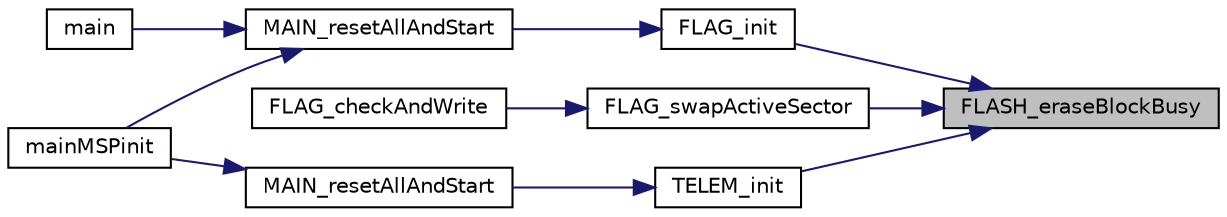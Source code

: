 digraph "FLASH_eraseBlockBusy"
{
 // LATEX_PDF_SIZE
  edge [fontname="Helvetica",fontsize="10",labelfontname="Helvetica",labelfontsize="10"];
  node [fontname="Helvetica",fontsize="10",shape=record];
  rankdir="RL";
  Node1 [label="FLASH_eraseBlockBusy",height=0.2,width=0.4,color="black", fillcolor="grey75", style="filled", fontcolor="black",tooltip=" "];
  Node1 -> Node2 [dir="back",color="midnightblue",fontsize="10",style="solid"];
  Node2 [label="FLAG_init",height=0.2,width=0.4,color="black", fillcolor="white", style="filled",URL="$flag_8h.html#af1e384a896629d690755efb5496005b6",tooltip=" "];
  Node2 -> Node3 [dir="back",color="midnightblue",fontsize="10",style="solid"];
  Node3 [label="MAIN_resetAllAndStart",height=0.2,width=0.4,color="black", fillcolor="white", style="filled",URL="$main_m_s_p_8h.html#a942f7a7cb88a9446f3b8486747e3e092",tooltip=" "];
  Node3 -> Node4 [dir="back",color="midnightblue",fontsize="10",style="solid"];
  Node4 [label="main",height=0.2,width=0.4,color="black", fillcolor="white", style="filled",URL="$main_8c.html#a840291bc02cba5474a4cb46a9b9566fe",tooltip=" "];
  Node3 -> Node5 [dir="back",color="midnightblue",fontsize="10",style="solid"];
  Node5 [label="mainMSPinit",height=0.2,width=0.4,color="black", fillcolor="white", style="filled",URL="$main_m_s_p_8h.html#a45dbb8bcf720b1d542eca135e07f96f8",tooltip=" "];
  Node1 -> Node6 [dir="back",color="midnightblue",fontsize="10",style="solid"];
  Node6 [label="FLAG_swapActiveSector",height=0.2,width=0.4,color="black", fillcolor="white", style="filled",URL="$flag_8c.html#ad5e62314a7030826015c7aead4d4046a",tooltip=" "];
  Node6 -> Node7 [dir="back",color="midnightblue",fontsize="10",style="solid"];
  Node7 [label="FLAG_checkAndWrite",height=0.2,width=0.4,color="black", fillcolor="white", style="filled",URL="$flag_8h.html#ab3ff960238742c47ed6d322b0a18b8f2",tooltip=" "];
  Node1 -> Node8 [dir="back",color="midnightblue",fontsize="10",style="solid"];
  Node8 [label="TELEM_init",height=0.2,width=0.4,color="black", fillcolor="white", style="filled",URL="$telem_8h.html#ab9b1df7073d081bcf589f1604c3a4e3c",tooltip=" "];
  Node8 -> Node9 [dir="back",color="midnightblue",fontsize="10",style="solid"];
  Node9 [label="MAIN_resetAllAndStart",height=0.2,width=0.4,color="black", fillcolor="white", style="filled",URL="$main_m_s_p_8c.html#a2cab12f9c2d81101de81e7d5a48b68a3",tooltip=" "];
  Node9 -> Node5 [dir="back",color="midnightblue",fontsize="10",style="solid"];
}
